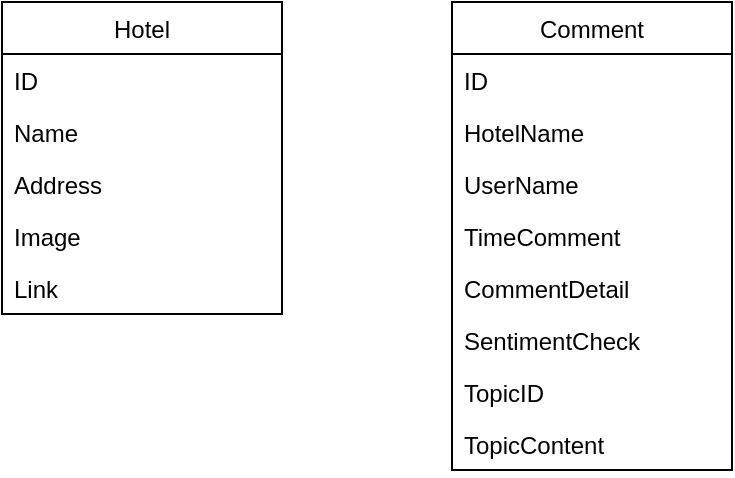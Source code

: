 <mxfile version="19.0.3" type="device" pages="2"><diagram id="sSv69GuBJol-0zOmf__z" name="csdl"><mxGraphModel dx="1278" dy="649" grid="1" gridSize="10" guides="1" tooltips="1" connect="1" arrows="1" fold="1" page="1" pageScale="1" pageWidth="850" pageHeight="1100" math="0" shadow="0"><root><mxCell id="0"/><mxCell id="1" parent="0"/><mxCell id="oIwF4_D94utrqpvoSh8P-1" value="Hotel" style="swimlane;fontStyle=0;childLayout=stackLayout;horizontal=1;startSize=26;fillColor=none;horizontalStack=0;resizeParent=1;resizeParentMax=0;resizeLast=0;collapsible=1;marginBottom=0;" vertex="1" parent="1"><mxGeometry x="130" y="110" width="140" height="156" as="geometry"/></mxCell><mxCell id="oIwF4_D94utrqpvoSh8P-3" value="ID" style="text;strokeColor=none;fillColor=none;align=left;verticalAlign=top;spacingLeft=4;spacingRight=4;overflow=hidden;rotatable=0;points=[[0,0.5],[1,0.5]];portConstraint=eastwest;" vertex="1" parent="oIwF4_D94utrqpvoSh8P-1"><mxGeometry y="26" width="140" height="26" as="geometry"/></mxCell><mxCell id="oIwF4_D94utrqpvoSh8P-4" value="Name" style="text;strokeColor=none;fillColor=none;align=left;verticalAlign=top;spacingLeft=4;spacingRight=4;overflow=hidden;rotatable=0;points=[[0,0.5],[1,0.5]];portConstraint=eastwest;" vertex="1" parent="oIwF4_D94utrqpvoSh8P-1"><mxGeometry y="52" width="140" height="26" as="geometry"/></mxCell><mxCell id="oIwF4_D94utrqpvoSh8P-5" value="Address" style="text;strokeColor=none;fillColor=none;align=left;verticalAlign=top;spacingLeft=4;spacingRight=4;overflow=hidden;rotatable=0;points=[[0,0.5],[1,0.5]];portConstraint=eastwest;" vertex="1" parent="oIwF4_D94utrqpvoSh8P-1"><mxGeometry y="78" width="140" height="26" as="geometry"/></mxCell><mxCell id="oIwF4_D94utrqpvoSh8P-6" value="Image" style="text;strokeColor=none;fillColor=none;align=left;verticalAlign=top;spacingLeft=4;spacingRight=4;overflow=hidden;rotatable=0;points=[[0,0.5],[1,0.5]];portConstraint=eastwest;" vertex="1" parent="oIwF4_D94utrqpvoSh8P-1"><mxGeometry y="104" width="140" height="26" as="geometry"/></mxCell><mxCell id="oIwF4_D94utrqpvoSh8P-7" value="Link" style="text;strokeColor=none;fillColor=none;align=left;verticalAlign=top;spacingLeft=4;spacingRight=4;overflow=hidden;rotatable=0;points=[[0,0.5],[1,0.5]];portConstraint=eastwest;" vertex="1" parent="oIwF4_D94utrqpvoSh8P-1"><mxGeometry y="130" width="140" height="26" as="geometry"/></mxCell><mxCell id="oIwF4_D94utrqpvoSh8P-8" value="Comment" style="swimlane;fontStyle=0;childLayout=stackLayout;horizontal=1;startSize=26;fillColor=none;horizontalStack=0;resizeParent=1;resizeParentMax=0;resizeLast=0;collapsible=1;marginBottom=0;" vertex="1" parent="1"><mxGeometry x="355" y="110" width="140" height="234" as="geometry"/></mxCell><mxCell id="oIwF4_D94utrqpvoSh8P-9" value="ID" style="text;strokeColor=none;fillColor=none;align=left;verticalAlign=top;spacingLeft=4;spacingRight=4;overflow=hidden;rotatable=0;points=[[0,0.5],[1,0.5]];portConstraint=eastwest;" vertex="1" parent="oIwF4_D94utrqpvoSh8P-8"><mxGeometry y="26" width="140" height="26" as="geometry"/></mxCell><mxCell id="oIwF4_D94utrqpvoSh8P-10" value="HotelName" style="text;strokeColor=none;fillColor=none;align=left;verticalAlign=top;spacingLeft=4;spacingRight=4;overflow=hidden;rotatable=0;points=[[0,0.5],[1,0.5]];portConstraint=eastwest;" vertex="1" parent="oIwF4_D94utrqpvoSh8P-8"><mxGeometry y="52" width="140" height="26" as="geometry"/></mxCell><mxCell id="oIwF4_D94utrqpvoSh8P-11" value="UserName" style="text;strokeColor=none;fillColor=none;align=left;verticalAlign=top;spacingLeft=4;spacingRight=4;overflow=hidden;rotatable=0;points=[[0,0.5],[1,0.5]];portConstraint=eastwest;" vertex="1" parent="oIwF4_D94utrqpvoSh8P-8"><mxGeometry y="78" width="140" height="26" as="geometry"/></mxCell><mxCell id="oIwF4_D94utrqpvoSh8P-12" value="TimeComment" style="text;strokeColor=none;fillColor=none;align=left;verticalAlign=top;spacingLeft=4;spacingRight=4;overflow=hidden;rotatable=0;points=[[0,0.5],[1,0.5]];portConstraint=eastwest;" vertex="1" parent="oIwF4_D94utrqpvoSh8P-8"><mxGeometry y="104" width="140" height="26" as="geometry"/></mxCell><mxCell id="oIwF4_D94utrqpvoSh8P-13" value="CommentDetail" style="text;strokeColor=none;fillColor=none;align=left;verticalAlign=top;spacingLeft=4;spacingRight=4;overflow=hidden;rotatable=0;points=[[0,0.5],[1,0.5]];portConstraint=eastwest;" vertex="1" parent="oIwF4_D94utrqpvoSh8P-8"><mxGeometry y="130" width="140" height="26" as="geometry"/></mxCell><mxCell id="oIwF4_D94utrqpvoSh8P-14" value="SentimentCheck" style="text;strokeColor=none;fillColor=none;align=left;verticalAlign=top;spacingLeft=4;spacingRight=4;overflow=hidden;rotatable=0;points=[[0,0.5],[1,0.5]];portConstraint=eastwest;" vertex="1" parent="oIwF4_D94utrqpvoSh8P-8"><mxGeometry y="156" width="140" height="26" as="geometry"/></mxCell><mxCell id="oIwF4_D94utrqpvoSh8P-15" value="TopicID" style="text;strokeColor=none;fillColor=none;align=left;verticalAlign=top;spacingLeft=4;spacingRight=4;overflow=hidden;rotatable=0;points=[[0,0.5],[1,0.5]];portConstraint=eastwest;" vertex="1" parent="oIwF4_D94utrqpvoSh8P-8"><mxGeometry y="182" width="140" height="26" as="geometry"/></mxCell><mxCell id="oIwF4_D94utrqpvoSh8P-16" value="TopicContent" style="text;strokeColor=none;fillColor=none;align=left;verticalAlign=top;spacingLeft=4;spacingRight=4;overflow=hidden;rotatable=0;points=[[0,0.5],[1,0.5]];portConstraint=eastwest;" vertex="1" parent="oIwF4_D94utrqpvoSh8P-8"><mxGeometry y="208" width="140" height="26" as="geometry"/></mxCell></root></mxGraphModel></diagram><diagram id="xOExpDiX9zUy7LXJPP2W" name="Page-2"><mxGraphModel dx="1278" dy="649" grid="1" gridSize="10" guides="1" tooltips="1" connect="1" arrows="1" fold="1" page="1" pageScale="1" pageWidth="850" pageHeight="1100" math="0" shadow="0"><root><mxCell id="0"/><mxCell id="1" parent="0"/><mxCell id="Dw7aTasnUT2YMYWYIF60-1" value="Thu thập crawl dữ liệu" style="html=1;" vertex="1" parent="1"><mxGeometry x="320" y="150" width="210" height="50" as="geometry"/></mxCell><mxCell id="Dw7aTasnUT2YMYWYIF60-2" value="Tiền xử lý dữ liệu" style="html=1;" vertex="1" parent="1"><mxGeometry x="320" y="240" width="210" height="50" as="geometry"/></mxCell><mxCell id="Dw7aTasnUT2YMYWYIF60-3" value="Tách từ trong câu" style="html=1;" vertex="1" parent="1"><mxGeometry x="320" y="320" width="210" height="50" as="geometry"/></mxCell><mxCell id="Dw7aTasnUT2YMYWYIF60-4" value="Đánh giá mức độ quan trọng của từ" style="html=1;" vertex="1" parent="1"><mxGeometry x="320" y="410" width="210" height="50" as="geometry"/></mxCell><mxCell id="Dw7aTasnUT2YMYWYIF60-5" value="Thực hiện gom nhóm mô hình chủ đề" style="html=1;" vertex="1" parent="1"><mxGeometry x="320" y="500" width="210" height="50" as="geometry"/></mxCell><mxCell id="Dw7aTasnUT2YMYWYIF60-6" value="" style="endArrow=classic;html=1;rounded=0;exitX=0.5;exitY=1;exitDx=0;exitDy=0;entryX=0.5;entryY=0;entryDx=0;entryDy=0;" edge="1" parent="1" source="Dw7aTasnUT2YMYWYIF60-1" target="Dw7aTasnUT2YMYWYIF60-2"><mxGeometry width="50" height="50" relative="1" as="geometry"><mxPoint x="400" y="360" as="sourcePoint"/><mxPoint x="450" y="310" as="targetPoint"/></mxGeometry></mxCell><mxCell id="Dw7aTasnUT2YMYWYIF60-7" value="" style="endArrow=classic;html=1;rounded=0;exitX=0.5;exitY=1;exitDx=0;exitDy=0;entryX=0.5;entryY=0;entryDx=0;entryDy=0;" edge="1" parent="1" source="Dw7aTasnUT2YMYWYIF60-2" target="Dw7aTasnUT2YMYWYIF60-3"><mxGeometry width="50" height="50" relative="1" as="geometry"><mxPoint x="400" y="360" as="sourcePoint"/><mxPoint x="450" y="310" as="targetPoint"/></mxGeometry></mxCell><mxCell id="Dw7aTasnUT2YMYWYIF60-8" value="" style="endArrow=classic;html=1;rounded=0;exitX=0.5;exitY=1;exitDx=0;exitDy=0;entryX=0.5;entryY=0;entryDx=0;entryDy=0;" edge="1" parent="1" source="Dw7aTasnUT2YMYWYIF60-3" target="Dw7aTasnUT2YMYWYIF60-4"><mxGeometry width="50" height="50" relative="1" as="geometry"><mxPoint x="400" y="360" as="sourcePoint"/><mxPoint x="450" y="310" as="targetPoint"/></mxGeometry></mxCell><mxCell id="Dw7aTasnUT2YMYWYIF60-9" value="" style="endArrow=classic;html=1;rounded=0;exitX=0.5;exitY=1;exitDx=0;exitDy=0;entryX=0.5;entryY=0;entryDx=0;entryDy=0;" edge="1" parent="1" source="Dw7aTasnUT2YMYWYIF60-4" target="Dw7aTasnUT2YMYWYIF60-5"><mxGeometry width="50" height="50" relative="1" as="geometry"><mxPoint x="400" y="360" as="sourcePoint"/><mxPoint x="450" y="310" as="targetPoint"/></mxGeometry></mxCell></root></mxGraphModel></diagram></mxfile>